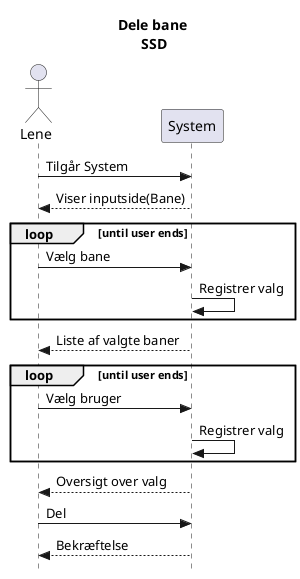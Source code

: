 @startuml
title Dele bane\n SSD
skinparam style strictuml
actor Lene
Lene -> System: Tilgår System
System --> Lene: Viser inputside(Bane)
loop until user ends
Lene ->System: Vælg bane
System->System:Registrer valg
end
System-->Lene:Liste af valgte baner
loop until user ends
Lene -> System: Vælg bruger
System->System:Registrer valg
end
System-->Lene:Oversigt over valg
Lene -> System:Del
System --> Lene: Bekræftelse

@enduml